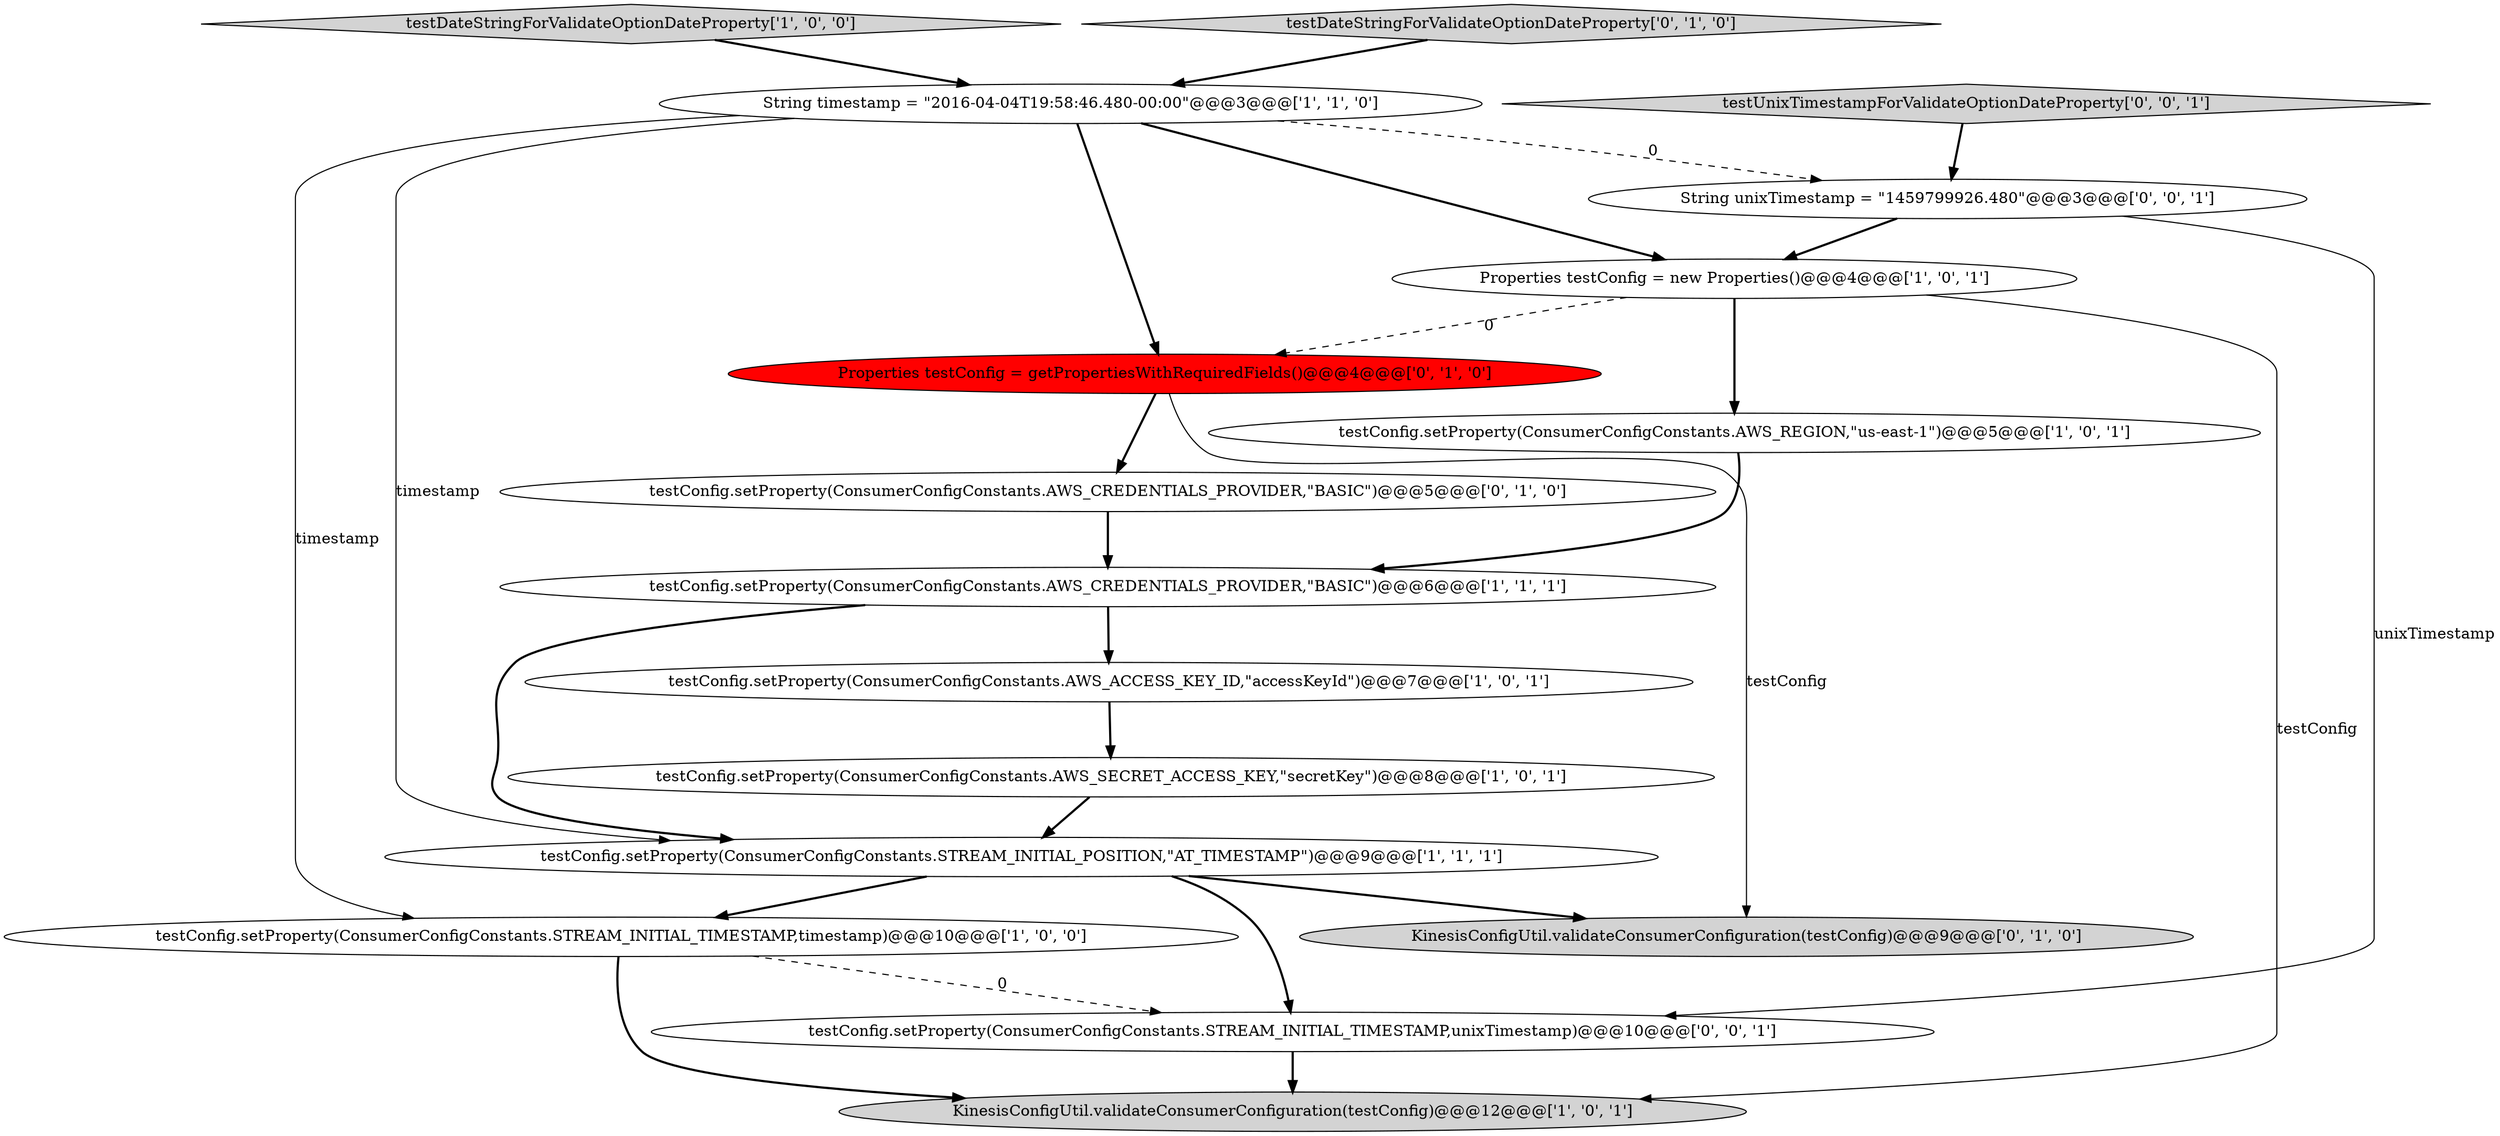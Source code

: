 digraph {
15 [style = filled, label = "String unixTimestamp = \"1459799926.480\"@@@3@@@['0', '0', '1']", fillcolor = white, shape = ellipse image = "AAA0AAABBB3BBB"];
1 [style = filled, label = "testConfig.setProperty(ConsumerConfigConstants.AWS_SECRET_ACCESS_KEY,\"secretKey\")@@@8@@@['1', '0', '1']", fillcolor = white, shape = ellipse image = "AAA0AAABBB1BBB"];
6 [style = filled, label = "String timestamp = \"2016-04-04T19:58:46.480-00:00\"@@@3@@@['1', '1', '0']", fillcolor = white, shape = ellipse image = "AAA0AAABBB1BBB"];
4 [style = filled, label = "testConfig.setProperty(ConsumerConfigConstants.STREAM_INITIAL_TIMESTAMP,timestamp)@@@10@@@['1', '0', '0']", fillcolor = white, shape = ellipse image = "AAA0AAABBB1BBB"];
2 [style = filled, label = "testConfig.setProperty(ConsumerConfigConstants.STREAM_INITIAL_POSITION,\"AT_TIMESTAMP\")@@@9@@@['1', '1', '1']", fillcolor = white, shape = ellipse image = "AAA0AAABBB1BBB"];
8 [style = filled, label = "testDateStringForValidateOptionDateProperty['1', '0', '0']", fillcolor = lightgray, shape = diamond image = "AAA0AAABBB1BBB"];
10 [style = filled, label = "testConfig.setProperty(ConsumerConfigConstants.AWS_CREDENTIALS_PROVIDER,\"BASIC\")@@@5@@@['0', '1', '0']", fillcolor = white, shape = ellipse image = "AAA0AAABBB2BBB"];
13 [style = filled, label = "Properties testConfig = getPropertiesWithRequiredFields()@@@4@@@['0', '1', '0']", fillcolor = red, shape = ellipse image = "AAA1AAABBB2BBB"];
16 [style = filled, label = "testConfig.setProperty(ConsumerConfigConstants.STREAM_INITIAL_TIMESTAMP,unixTimestamp)@@@10@@@['0', '0', '1']", fillcolor = white, shape = ellipse image = "AAA0AAABBB3BBB"];
12 [style = filled, label = "testDateStringForValidateOptionDateProperty['0', '1', '0']", fillcolor = lightgray, shape = diamond image = "AAA0AAABBB2BBB"];
0 [style = filled, label = "testConfig.setProperty(ConsumerConfigConstants.AWS_REGION,\"us-east-1\")@@@5@@@['1', '0', '1']", fillcolor = white, shape = ellipse image = "AAA0AAABBB1BBB"];
9 [style = filled, label = "testConfig.setProperty(ConsumerConfigConstants.AWS_CREDENTIALS_PROVIDER,\"BASIC\")@@@6@@@['1', '1', '1']", fillcolor = white, shape = ellipse image = "AAA0AAABBB1BBB"];
14 [style = filled, label = "testUnixTimestampForValidateOptionDateProperty['0', '0', '1']", fillcolor = lightgray, shape = diamond image = "AAA0AAABBB3BBB"];
5 [style = filled, label = "Properties testConfig = new Properties()@@@4@@@['1', '0', '1']", fillcolor = white, shape = ellipse image = "AAA0AAABBB1BBB"];
3 [style = filled, label = "testConfig.setProperty(ConsumerConfigConstants.AWS_ACCESS_KEY_ID,\"accessKeyId\")@@@7@@@['1', '0', '1']", fillcolor = white, shape = ellipse image = "AAA0AAABBB1BBB"];
11 [style = filled, label = "KinesisConfigUtil.validateConsumerConfiguration(testConfig)@@@9@@@['0', '1', '0']", fillcolor = lightgray, shape = ellipse image = "AAA0AAABBB2BBB"];
7 [style = filled, label = "KinesisConfigUtil.validateConsumerConfiguration(testConfig)@@@12@@@['1', '0', '1']", fillcolor = lightgray, shape = ellipse image = "AAA0AAABBB1BBB"];
5->13 [style = dashed, label="0"];
13->10 [style = bold, label=""];
0->9 [style = bold, label=""];
4->16 [style = dashed, label="0"];
3->1 [style = bold, label=""];
9->2 [style = bold, label=""];
13->11 [style = solid, label="testConfig"];
15->16 [style = solid, label="unixTimestamp"];
16->7 [style = bold, label=""];
8->6 [style = bold, label=""];
12->6 [style = bold, label=""];
2->4 [style = bold, label=""];
4->7 [style = bold, label=""];
15->5 [style = bold, label=""];
6->5 [style = bold, label=""];
6->2 [style = solid, label="timestamp"];
6->4 [style = solid, label="timestamp"];
5->0 [style = bold, label=""];
6->15 [style = dashed, label="0"];
6->13 [style = bold, label=""];
9->3 [style = bold, label=""];
14->15 [style = bold, label=""];
1->2 [style = bold, label=""];
10->9 [style = bold, label=""];
2->11 [style = bold, label=""];
5->7 [style = solid, label="testConfig"];
2->16 [style = bold, label=""];
}
